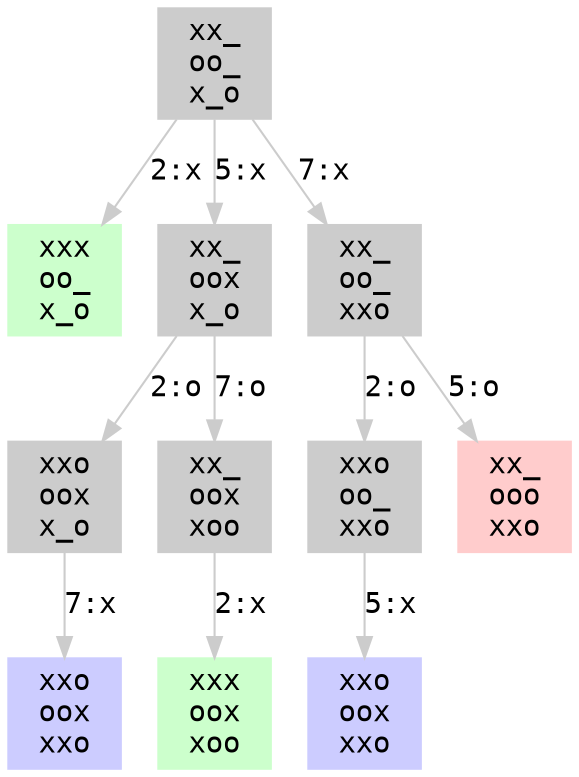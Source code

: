 digraph {
  fontname="Monospace"
  node [shape=box,fontname="Monospace",style=filled]
  edge [fontname="Monospace",color="#cccccc"]
  1 [label="xx_\noo_\nx_o",color="#cccccc"]
  2 [label="xxx\noo_\nx_o",color="#ccffcc"]
  3 [label="xx_\noox\nx_o",color="#cccccc"]
  4 [label="xxo\noox\nx_o",color="#cccccc"]
  5 [label="xxo\noox\nxxo",color="#ccccff"]
  6 [label="xx_\noox\nxoo",color="#cccccc"]
  7 [label="xxx\noox\nxoo",color="#ccffcc"]
  8 [label="xx_\noo_\nxxo",color="#cccccc"]
  9 [label="xxo\noo_\nxxo",color="#cccccc"]
  10 [label="xxo\noox\nxxo",color="#ccccff"]
  11 [label="xx_\nooo\nxxo",color="#ffcccc"]
  1 -> 2 [label="2:x"]
  1 -> 3 [label="5:x"]
  1 -> 8 [label="7:x"]
  3 -> 4 [label="2:o"]
  3 -> 6 [label="7:o"]
  4 -> 5 [label="7:x"]
  6 -> 7 [label="2:x"]
  8 -> 9 [label="2:o"]
  8 -> 11 [label="5:o"]
  9 -> 10 [label="5:x"]
}
